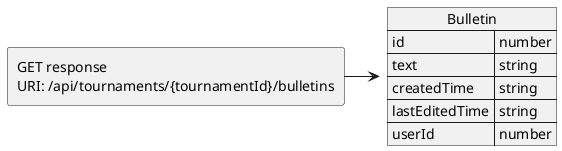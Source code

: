 @startuml Get bulletin response
allowmixing

agent "GET response \nURI: /api/tournaments/{tournamentId}/bulletins"
  json "Bulletin" as J {
    "id": "number",
    "text": "string",
    "createdTime": "string",
    "lastEditedTime": "string",
    "userId": "number"
  }

"GET response \nURI: /api/tournaments/{tournamentId}/bulletins" -> J 
@enduml